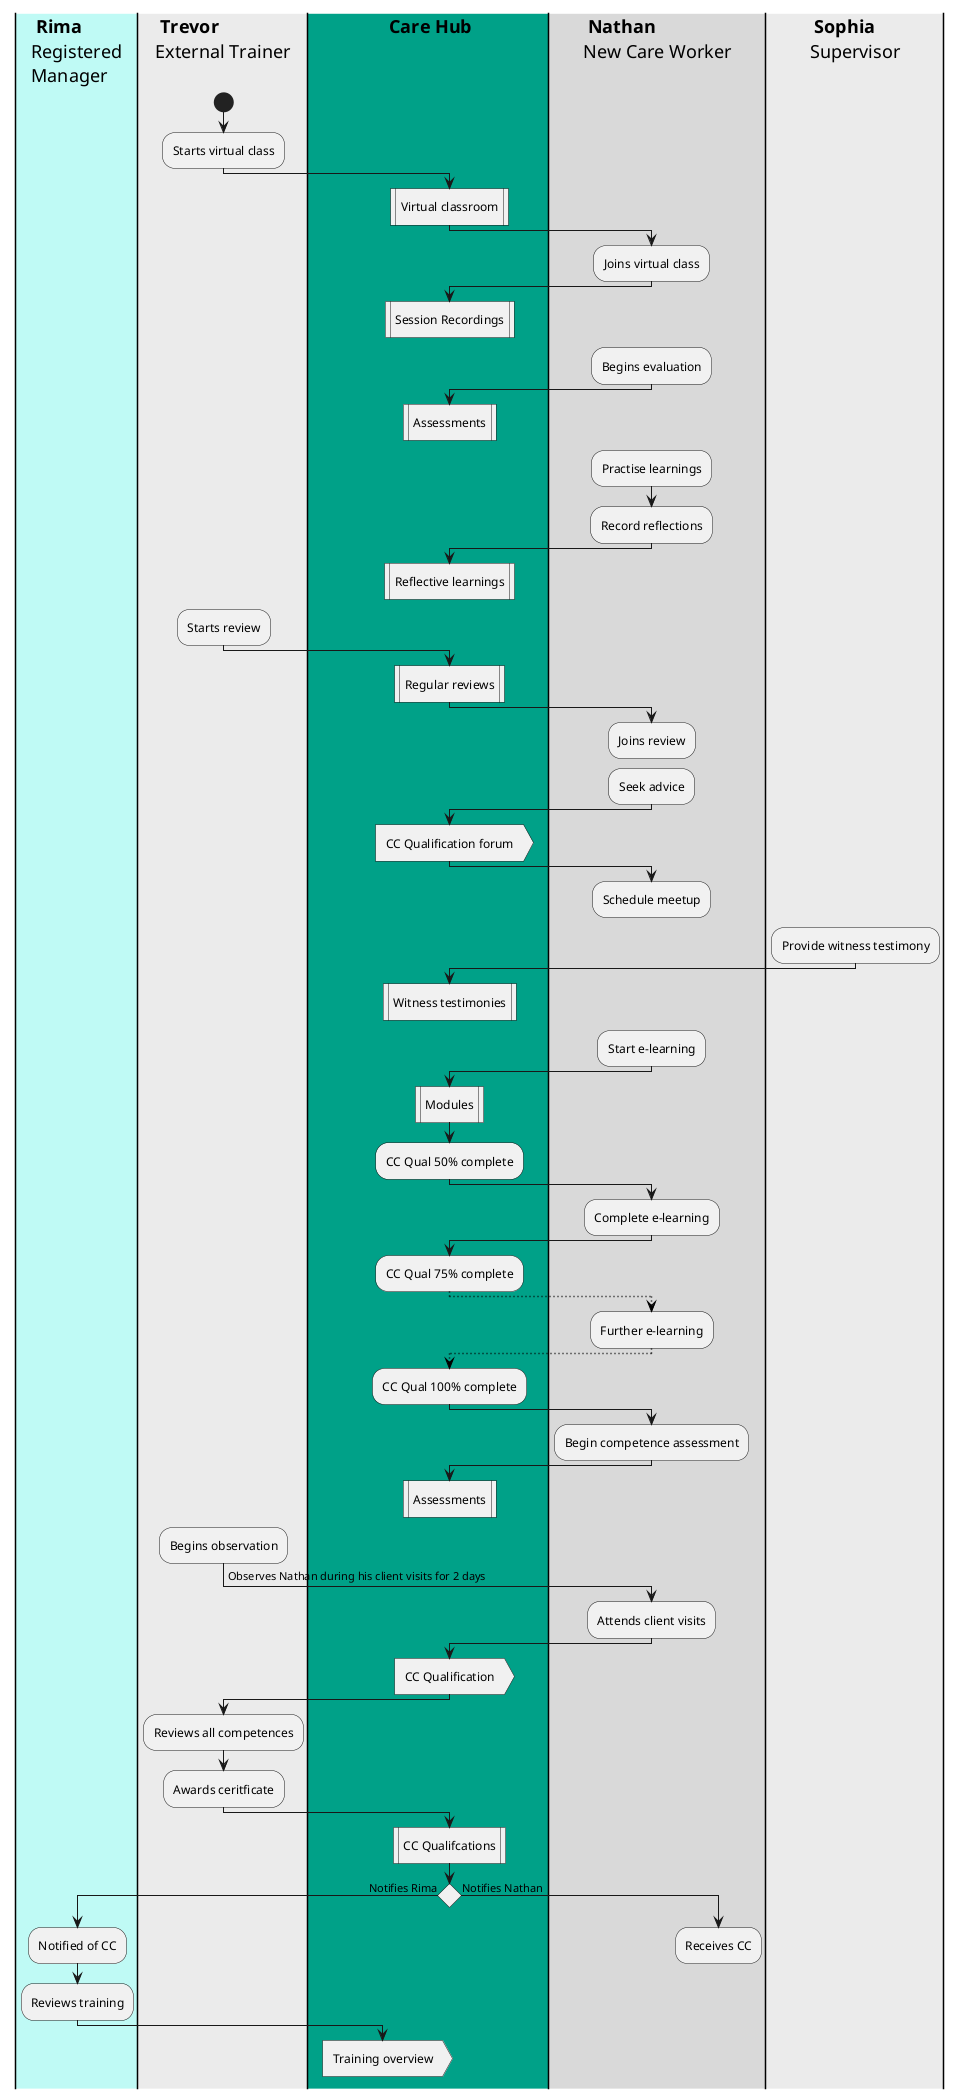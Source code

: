 @startuml ccv2-user-journey-ccqual
|#BFFAF5|S1| <b>Rima\nRegistered\nManager 
|#EBEBEB|S4| <b>Trevor\nExternal Trainer
|#00A188|S2| <b>Care Hub
|#D9D9D9|S3| <b>Nathan\nNew Care Worker
|#EBEBEB|S5| <b>Sophia\nSupervisor

|S4|
start
:Starts virtual class;
|S2|
:Virtual classroom|
|S3|
:Joins virtual class;
|S2|
:Session Recordings|
|S3|
-[hidden]->
:Begins evaluation;
|S2|
:Assessments|
|S3|
-[hidden]->
:Practise learnings;
:Record reflections;
|S2|
:Reflective learnings|
|S4|
-[hidden]->
:Starts review;
|S2|
:Regular reviews|
|S3|
:Joins review;
-[hidden]->
:Seek advice;
|S2|
:CC Qualification forum>
|S3|
:Schedule meetup;
-[hidden]->
|S5|
:Provide witness testimony;
|S2|
:Witness testimonies|
|S3|
-[hidden]->
:Start e-learning;
|S2|
:Modules|
:CC Qual 50% complete;
|S3|
:Complete e-learning;
|S2|
:CC Qual 75% complete;
-[#black,dotted]->
|S3|
:Further e-learning;
|S2|
-[#black,dotted]->
:CC Qual 100% complete;
|S3|
:Begin competence assessment;
|S2|
:Assessments|
|S4|
-[hidden]->
:Begins observation;
-> Observes Nathan during his client visits for 2 days;
|S3|
:Attends client visits;
|S2|
:CC Qualification>
|S4|
:Reviews all competences;
:Awards ceritficate;
|S2|
:CC Qualifcations|
if () then (Notifies Rima)
|S1| 
:Notified of CC;
:Reviews training;
|S2|
:Training overview>

kill
else (Notifies Nathan)
|S3|
:Receives CC;
kill
endif

@enduml

